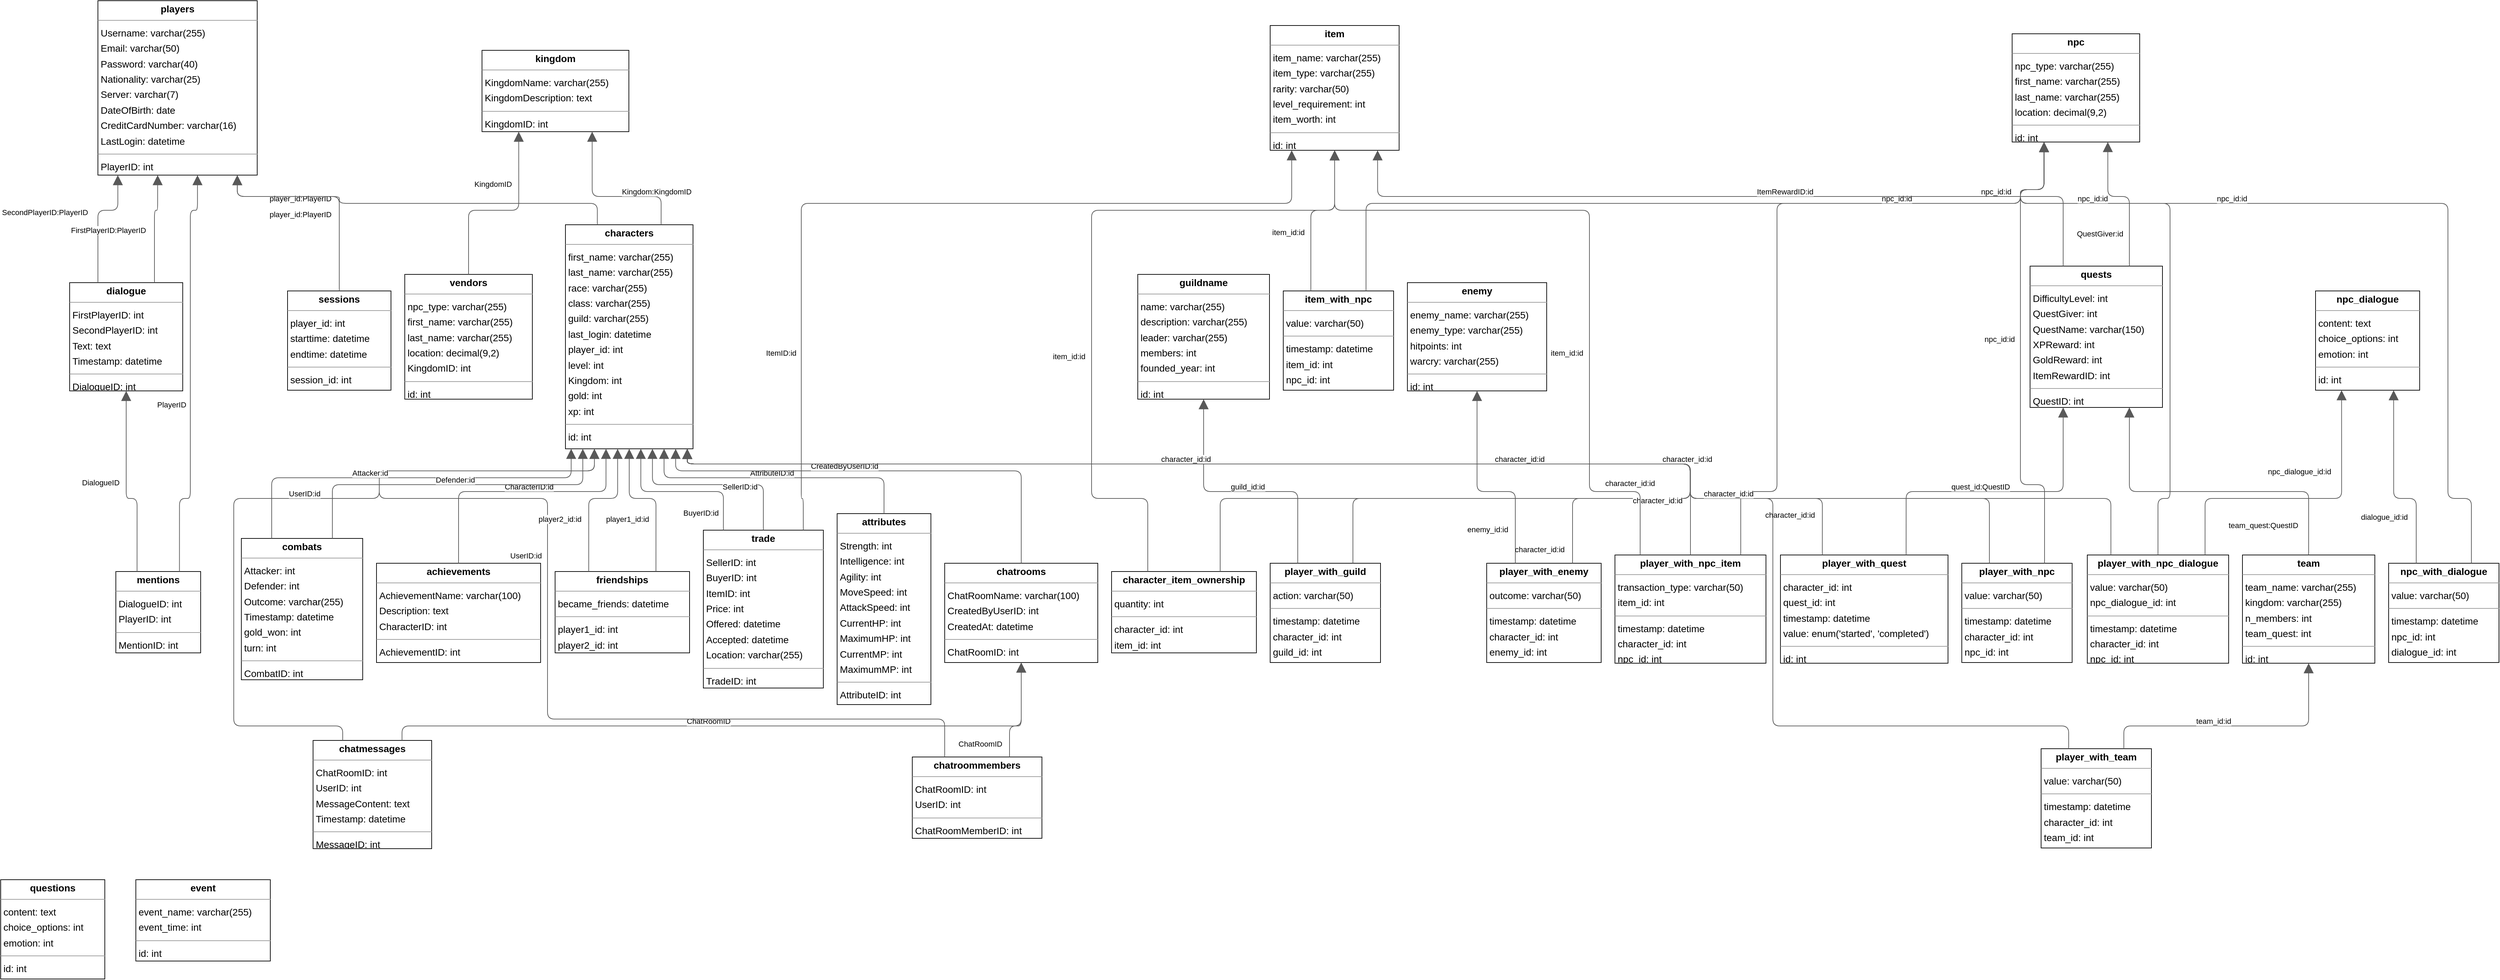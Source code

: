 <mxGraphModel dx="0" dy="0" grid="1" gridSize="10" guides="1" tooltips="1" connect="1" arrows="1" fold="1" page="0" pageScale="1" background="none" math="0" shadow="0">
  <root>
    <mxCell id="0" />
    <mxCell id="1" parent="0" />
    <mxCell id="node7" parent="1" vertex="1" value="&lt;p style=&quot;margin:0px;margin-top:4px;text-align:center;&quot;&gt;&lt;b&gt;achievements&lt;/b&gt;&lt;/p&gt;&lt;hr size=&quot;1&quot;/&gt;&lt;p style=&quot;margin:0 0 0 4px;line-height:1.6;&quot;&gt; AchievementName: varchar(100)&lt;br/&gt; Description: text&lt;br/&gt; CharacterID: int&lt;/p&gt;&lt;hr size=&quot;1&quot;/&gt;&lt;p style=&quot;margin:0 0 0 4px;line-height:1.6;&quot;&gt; AchievementID: int&lt;/p&gt;" style="verticalAlign=top;align=left;overflow=fill;fontSize=14;fontFamily=Helvetica;html=1;rounded=0;shadow=0;comic=0;labelBackgroundColor=none;strokeWidth=1;">
      <mxGeometry x="423" y="653" width="238" height="144" as="geometry" />
    </mxCell>
    <mxCell id="node30" parent="1" vertex="1" value="&lt;p style=&quot;margin:0px;margin-top:4px;text-align:center;&quot;&gt;&lt;b&gt;attributes&lt;/b&gt;&lt;/p&gt;&lt;hr size=&quot;1&quot;/&gt;&lt;p style=&quot;margin:0 0 0 4px;line-height:1.6;&quot;&gt; Strength: int&lt;br/&gt; Intelligence: int&lt;br/&gt; Agility: int&lt;br/&gt; MoveSpeed: int&lt;br/&gt; AttackSpeed: int&lt;br/&gt; CurrentHP: int&lt;br/&gt; MaximumHP: int&lt;br/&gt; CurrentMP: int&lt;br/&gt; MaximumMP: int&lt;/p&gt;&lt;hr size=&quot;1&quot;/&gt;&lt;p style=&quot;margin:0 0 0 4px;line-height:1.6;&quot;&gt; AttributeID: int&lt;/p&gt;" style="verticalAlign=top;align=left;overflow=fill;fontSize=14;fontFamily=Helvetica;html=1;rounded=0;shadow=0;comic=0;labelBackgroundColor=none;strokeWidth=1;">
      <mxGeometry x="1091" y="581" width="136" height="277" as="geometry" />
    </mxCell>
    <mxCell id="node12" parent="1" vertex="1" value="&lt;p style=&quot;margin:0px;margin-top:4px;text-align:center;&quot;&gt;&lt;b&gt;character_item_ownership&lt;/b&gt;&lt;/p&gt;&lt;hr size=&quot;1&quot;/&gt;&lt;p style=&quot;margin:0 0 0 4px;line-height:1.6;&quot;&gt; quantity: int&lt;/p&gt;&lt;hr size=&quot;1&quot;/&gt;&lt;p style=&quot;margin:0 0 0 4px;line-height:1.6;&quot;&gt; character_id: int&lt;br/&gt; item_id: int&lt;/p&gt;" style="verticalAlign=top;align=left;overflow=fill;fontSize=14;fontFamily=Helvetica;html=1;rounded=0;shadow=0;comic=0;labelBackgroundColor=none;strokeWidth=1;">
      <mxGeometry x="1489" y="665" width="210" height="118" as="geometry" />
    </mxCell>
    <mxCell id="node16" parent="1" vertex="1" value="&lt;p style=&quot;margin:0px;margin-top:4px;text-align:center;&quot;&gt;&lt;b&gt;characters&lt;/b&gt;&lt;/p&gt;&lt;hr size=&quot;1&quot;/&gt;&lt;p style=&quot;margin:0 0 0 4px;line-height:1.6;&quot;&gt; first_name: varchar(255)&lt;br/&gt; last_name: varchar(255)&lt;br/&gt; race: varchar(255)&lt;br/&gt; class: varchar(255)&lt;br/&gt; guild: varchar(255)&lt;br/&gt; last_login: datetime&lt;br/&gt; player_id: int&lt;br/&gt; level: int&lt;br/&gt; Kingdom: int&lt;br/&gt; gold: int&lt;br/&gt; xp: int&lt;/p&gt;&lt;hr size=&quot;1&quot;/&gt;&lt;p style=&quot;margin:0 0 0 4px;line-height:1.6;&quot;&gt; id: int&lt;/p&gt;" style="verticalAlign=top;align=left;overflow=fill;fontSize=14;fontFamily=Helvetica;html=1;rounded=0;shadow=0;comic=0;labelBackgroundColor=none;strokeWidth=1;">
      <mxGeometry x="697" y="162" width="185" height="325" as="geometry" />
    </mxCell>
    <mxCell id="node25" parent="1" vertex="1" value="&lt;p style=&quot;margin:0px;margin-top:4px;text-align:center;&quot;&gt;&lt;b&gt;chatmessages&lt;/b&gt;&lt;/p&gt;&lt;hr size=&quot;1&quot;/&gt;&lt;p style=&quot;margin:0 0 0 4px;line-height:1.6;&quot;&gt; ChatRoomID: int&lt;br/&gt; UserID: int&lt;br/&gt; MessageContent: text&lt;br/&gt; Timestamp: datetime&lt;/p&gt;&lt;hr size=&quot;1&quot;/&gt;&lt;p style=&quot;margin:0 0 0 4px;line-height:1.6;&quot;&gt; MessageID: int&lt;/p&gt;" style="verticalAlign=top;align=left;overflow=fill;fontSize=14;fontFamily=Helvetica;html=1;rounded=0;shadow=0;comic=0;labelBackgroundColor=none;strokeWidth=1;">
      <mxGeometry x="331" y="910" width="172" height="157" as="geometry" />
    </mxCell>
    <mxCell id="node18" parent="1" vertex="1" value="&lt;p style=&quot;margin:0px;margin-top:4px;text-align:center;&quot;&gt;&lt;b&gt;chatroommembers&lt;/b&gt;&lt;/p&gt;&lt;hr size=&quot;1&quot;/&gt;&lt;p style=&quot;margin:0 0 0 4px;line-height:1.6;&quot;&gt; ChatRoomID: int&lt;br/&gt; UserID: int&lt;/p&gt;&lt;hr size=&quot;1&quot;/&gt;&lt;p style=&quot;margin:0 0 0 4px;line-height:1.6;&quot;&gt; ChatRoomMemberID: int&lt;/p&gt;" style="verticalAlign=top;align=left;overflow=fill;fontSize=14;fontFamily=Helvetica;html=1;rounded=0;shadow=0;comic=0;labelBackgroundColor=none;strokeWidth=1;">
      <mxGeometry x="1200" y="934" width="188" height="118" as="geometry" />
    </mxCell>
    <mxCell id="node20" parent="1" vertex="1" value="&lt;p style=&quot;margin:0px;margin-top:4px;text-align:center;&quot;&gt;&lt;b&gt;chatrooms&lt;/b&gt;&lt;/p&gt;&lt;hr size=&quot;1&quot;/&gt;&lt;p style=&quot;margin:0 0 0 4px;line-height:1.6;&quot;&gt; ChatRoomName: varchar(100)&lt;br/&gt; CreatedByUserID: int&lt;br/&gt; CreatedAt: datetime&lt;/p&gt;&lt;hr size=&quot;1&quot;/&gt;&lt;p style=&quot;margin:0 0 0 4px;line-height:1.6;&quot;&gt; ChatRoomID: int&lt;/p&gt;" style="verticalAlign=top;align=left;overflow=fill;fontSize=14;fontFamily=Helvetica;html=1;rounded=0;shadow=0;comic=0;labelBackgroundColor=none;strokeWidth=1;">
      <mxGeometry x="1247" y="653" width="222" height="144" as="geometry" />
    </mxCell>
    <mxCell id="node2" parent="1" vertex="1" value="&lt;p style=&quot;margin:0px;margin-top:4px;text-align:center;&quot;&gt;&lt;b&gt;combats&lt;/b&gt;&lt;/p&gt;&lt;hr size=&quot;1&quot;/&gt;&lt;p style=&quot;margin:0 0 0 4px;line-height:1.6;&quot;&gt; Attacker: int&lt;br/&gt; Defender: int&lt;br/&gt; Outcome: varchar(255)&lt;br/&gt; Timestamp: datetime&lt;br/&gt; gold_won: int&lt;br/&gt; turn: int&lt;/p&gt;&lt;hr size=&quot;1&quot;/&gt;&lt;p style=&quot;margin:0 0 0 4px;line-height:1.6;&quot;&gt; CombatID: int&lt;/p&gt;" style="verticalAlign=top;align=left;overflow=fill;fontSize=14;fontFamily=Helvetica;html=1;rounded=0;shadow=0;comic=0;labelBackgroundColor=none;strokeWidth=1;">
      <mxGeometry x="227" y="617" width="176" height="205" as="geometry" />
    </mxCell>
    <mxCell id="node3" parent="1" vertex="1" value="&lt;p style=&quot;margin:0px;margin-top:4px;text-align:center;&quot;&gt;&lt;b&gt;dialogue&lt;/b&gt;&lt;/p&gt;&lt;hr size=&quot;1&quot;/&gt;&lt;p style=&quot;margin:0 0 0 4px;line-height:1.6;&quot;&gt; FirstPlayerID: int&lt;br/&gt; SecondPlayerID: int&lt;br/&gt; Text: text&lt;br/&gt; Timestamp: datetime&lt;/p&gt;&lt;hr size=&quot;1&quot;/&gt;&lt;p style=&quot;margin:0 0 0 4px;line-height:1.6;&quot;&gt; DialogueID: int&lt;/p&gt;" style="verticalAlign=top;align=left;overflow=fill;fontSize=14;fontFamily=Helvetica;html=1;rounded=0;shadow=0;comic=0;labelBackgroundColor=none;strokeWidth=1;">
      <mxGeometry x="-22" y="246" width="164" height="157" as="geometry" />
    </mxCell>
    <mxCell id="node0" parent="1" vertex="1" value="&lt;p style=&quot;margin:0px;margin-top:4px;text-align:center;&quot;&gt;&lt;b&gt;enemy&lt;/b&gt;&lt;/p&gt;&lt;hr size=&quot;1&quot;/&gt;&lt;p style=&quot;margin:0 0 0 4px;line-height:1.6;&quot;&gt; enemy_name: varchar(255)&lt;br/&gt; enemy_type: varchar(255)&lt;br/&gt; hitpoints: int&lt;br/&gt; warcry: varchar(255)&lt;/p&gt;&lt;hr size=&quot;1&quot;/&gt;&lt;p style=&quot;margin:0 0 0 4px;line-height:1.6;&quot;&gt; id: int&lt;/p&gt;" style="verticalAlign=top;align=left;overflow=fill;fontSize=14;fontFamily=Helvetica;html=1;rounded=0;shadow=0;comic=0;labelBackgroundColor=none;strokeWidth=1;">
      <mxGeometry x="1918" y="246" width="202" height="157" as="geometry" />
    </mxCell>
    <mxCell id="node29" parent="1" vertex="1" value="&lt;p style=&quot;margin:0px;margin-top:4px;text-align:center;&quot;&gt;&lt;b&gt;event&lt;/b&gt;&lt;/p&gt;&lt;hr size=&quot;1&quot;/&gt;&lt;p style=&quot;margin:0 0 0 4px;line-height:1.6;&quot;&gt; event_name: varchar(255)&lt;br/&gt; event_time: int&lt;/p&gt;&lt;hr size=&quot;1&quot;/&gt;&lt;p style=&quot;margin:0 0 0 4px;line-height:1.6;&quot;&gt; id: int&lt;/p&gt;" style="verticalAlign=top;align=left;overflow=fill;fontSize=14;fontFamily=Helvetica;html=1;rounded=0;shadow=0;comic=0;labelBackgroundColor=none;strokeWidth=1;">
      <mxGeometry x="74" y="1112" width="195" height="118" as="geometry" />
    </mxCell>
    <mxCell id="node1" parent="1" vertex="1" value="&lt;p style=&quot;margin:0px;margin-top:4px;text-align:center;&quot;&gt;&lt;b&gt;friendships&lt;/b&gt;&lt;/p&gt;&lt;hr size=&quot;1&quot;/&gt;&lt;p style=&quot;margin:0 0 0 4px;line-height:1.6;&quot;&gt; became_friends: datetime&lt;/p&gt;&lt;hr size=&quot;1&quot;/&gt;&lt;p style=&quot;margin:0 0 0 4px;line-height:1.6;&quot;&gt; player1_id: int&lt;br/&gt; player2_id: int&lt;/p&gt;" style="verticalAlign=top;align=left;overflow=fill;fontSize=14;fontFamily=Helvetica;html=1;rounded=0;shadow=0;comic=0;labelBackgroundColor=none;strokeWidth=1;">
      <mxGeometry x="682" y="665" width="195" height="118" as="geometry" />
    </mxCell>
    <mxCell id="node24" parent="1" vertex="1" value="&lt;p style=&quot;margin:0px;margin-top:4px;text-align:center;&quot;&gt;&lt;b&gt;guildname&lt;/b&gt;&lt;/p&gt;&lt;hr size=&quot;1&quot;/&gt;&lt;p style=&quot;margin:0 0 0 4px;line-height:1.6;&quot;&gt; name: varchar(255)&lt;br/&gt; description: varchar(255)&lt;br/&gt; leader: varchar(255)&lt;br/&gt; members: int&lt;br/&gt; founded_year: int&lt;/p&gt;&lt;hr size=&quot;1&quot;/&gt;&lt;p style=&quot;margin:0 0 0 4px;line-height:1.6;&quot;&gt; id: int&lt;/p&gt;" style="verticalAlign=top;align=left;overflow=fill;fontSize=14;fontFamily=Helvetica;html=1;rounded=0;shadow=0;comic=0;labelBackgroundColor=none;strokeWidth=1;">
      <mxGeometry x="1527" y="234" width="191" height="181" as="geometry" />
    </mxCell>
    <mxCell id="node6" parent="1" vertex="1" value="&lt;p style=&quot;margin:0px;margin-top:4px;text-align:center;&quot;&gt;&lt;b&gt;item&lt;/b&gt;&lt;/p&gt;&lt;hr size=&quot;1&quot;/&gt;&lt;p style=&quot;margin:0 0 0 4px;line-height:1.6;&quot;&gt; item_name: varchar(255)&lt;br/&gt; item_type: varchar(255)&lt;br/&gt; rarity: varchar(50)&lt;br/&gt; level_requirement: int&lt;br/&gt; item_worth: int&lt;/p&gt;&lt;hr size=&quot;1&quot;/&gt;&lt;p style=&quot;margin:0 0 0 4px;line-height:1.6;&quot;&gt; id: int&lt;/p&gt;" style="verticalAlign=top;align=left;overflow=fill;fontSize=14;fontFamily=Helvetica;html=1;rounded=0;shadow=0;comic=0;labelBackgroundColor=none;strokeWidth=1;">
      <mxGeometry x="1719" y="-127" width="187" height="181" as="geometry" />
    </mxCell>
    <mxCell id="node32" parent="1" vertex="1" value="&lt;p style=&quot;margin:0px;margin-top:4px;text-align:center;&quot;&gt;&lt;b&gt;item_with_npc&lt;/b&gt;&lt;/p&gt;&lt;hr size=&quot;1&quot;/&gt;&lt;p style=&quot;margin:0 0 0 4px;line-height:1.6;&quot;&gt; value: varchar(50)&lt;/p&gt;&lt;hr size=&quot;1&quot;/&gt;&lt;p style=&quot;margin:0 0 0 4px;line-height:1.6;&quot;&gt; timestamp: datetime&lt;br/&gt; item_id: int&lt;br/&gt; npc_id: int&lt;/p&gt;" style="verticalAlign=top;align=left;overflow=fill;fontSize=14;fontFamily=Helvetica;html=1;rounded=0;shadow=0;comic=0;labelBackgroundColor=none;strokeWidth=1;">
      <mxGeometry x="1738" y="258" width="160" height="144" as="geometry" />
    </mxCell>
    <mxCell id="node23" parent="1" vertex="1" value="&lt;p style=&quot;margin:0px;margin-top:4px;text-align:center;&quot;&gt;&lt;b&gt;kingdom&lt;/b&gt;&lt;/p&gt;&lt;hr size=&quot;1&quot;/&gt;&lt;p style=&quot;margin:0 0 0 4px;line-height:1.6;&quot;&gt; KingdomName: varchar(255)&lt;br/&gt; KingdomDescription: text&lt;/p&gt;&lt;hr size=&quot;1&quot;/&gt;&lt;p style=&quot;margin:0 0 0 4px;line-height:1.6;&quot;&gt; KingdomID: int&lt;/p&gt;" style="verticalAlign=top;align=left;overflow=fill;fontSize=14;fontFamily=Helvetica;html=1;rounded=0;shadow=0;comic=0;labelBackgroundColor=none;strokeWidth=1;">
      <mxGeometry x="576" y="-91" width="213" height="118" as="geometry" />
    </mxCell>
    <mxCell id="node33" parent="1" vertex="1" value="&lt;p style=&quot;margin:0px;margin-top:4px;text-align:center;&quot;&gt;&lt;b&gt;mentions&lt;/b&gt;&lt;/p&gt;&lt;hr size=&quot;1&quot;/&gt;&lt;p style=&quot;margin:0 0 0 4px;line-height:1.6;&quot;&gt; DialogueID: int&lt;br/&gt; PlayerID: int&lt;/p&gt;&lt;hr size=&quot;1&quot;/&gt;&lt;p style=&quot;margin:0 0 0 4px;line-height:1.6;&quot;&gt; MentionID: int&lt;/p&gt;" style="verticalAlign=top;align=left;overflow=fill;fontSize=14;fontFamily=Helvetica;html=1;rounded=0;shadow=0;comic=0;labelBackgroundColor=none;strokeWidth=1;">
      <mxGeometry x="45" y="665" width="123" height="118" as="geometry" />
    </mxCell>
    <mxCell id="node13" parent="1" vertex="1" value="&lt;p style=&quot;margin:0px;margin-top:4px;text-align:center;&quot;&gt;&lt;b&gt;npc&lt;/b&gt;&lt;/p&gt;&lt;hr size=&quot;1&quot;/&gt;&lt;p style=&quot;margin:0 0 0 4px;line-height:1.6;&quot;&gt; npc_type: varchar(255)&lt;br/&gt; first_name: varchar(255)&lt;br/&gt; last_name: varchar(255)&lt;br/&gt; location: decimal(9,2)&lt;/p&gt;&lt;hr size=&quot;1&quot;/&gt;&lt;p style=&quot;margin:0 0 0 4px;line-height:1.6;&quot;&gt; id: int&lt;/p&gt;" style="verticalAlign=top;align=left;overflow=fill;fontSize=14;fontFamily=Helvetica;html=1;rounded=0;shadow=0;comic=0;labelBackgroundColor=none;strokeWidth=1;">
      <mxGeometry x="2795" y="-115" width="185" height="157" as="geometry" />
    </mxCell>
    <mxCell id="node5" parent="1" vertex="1" value="&lt;p style=&quot;margin:0px;margin-top:4px;text-align:center;&quot;&gt;&lt;b&gt;npc_dialogue&lt;/b&gt;&lt;/p&gt;&lt;hr size=&quot;1&quot;/&gt;&lt;p style=&quot;margin:0 0 0 4px;line-height:1.6;&quot;&gt; content: text&lt;br/&gt; choice_options: int&lt;br/&gt; emotion: int&lt;/p&gt;&lt;hr size=&quot;1&quot;/&gt;&lt;p style=&quot;margin:0 0 0 4px;line-height:1.6;&quot;&gt; id: int&lt;/p&gt;" style="verticalAlign=top;align=left;overflow=fill;fontSize=14;fontFamily=Helvetica;html=1;rounded=0;shadow=0;comic=0;labelBackgroundColor=none;strokeWidth=1;">
      <mxGeometry x="3235" y="258" width="151" height="144" as="geometry" />
    </mxCell>
    <mxCell id="node8" parent="1" vertex="1" value="&lt;p style=&quot;margin:0px;margin-top:4px;text-align:center;&quot;&gt;&lt;b&gt;npc_with_dialogue&lt;/b&gt;&lt;/p&gt;&lt;hr size=&quot;1&quot;/&gt;&lt;p style=&quot;margin:0 0 0 4px;line-height:1.6;&quot;&gt; value: varchar(50)&lt;/p&gt;&lt;hr size=&quot;1&quot;/&gt;&lt;p style=&quot;margin:0 0 0 4px;line-height:1.6;&quot;&gt; timestamp: datetime&lt;br/&gt; npc_id: int&lt;br/&gt; dialogue_id: int&lt;/p&gt;" style="verticalAlign=top;align=left;overflow=fill;fontSize=14;fontFamily=Helvetica;html=1;rounded=0;shadow=0;comic=0;labelBackgroundColor=none;strokeWidth=1;">
      <mxGeometry x="3341" y="653" width="160" height="144" as="geometry" />
    </mxCell>
    <mxCell id="node28" parent="1" vertex="1" value="&lt;p style=&quot;margin:0px;margin-top:4px;text-align:center;&quot;&gt;&lt;b&gt;player_with_enemy&lt;/b&gt;&lt;/p&gt;&lt;hr size=&quot;1&quot;/&gt;&lt;p style=&quot;margin:0 0 0 4px;line-height:1.6;&quot;&gt; outcome: varchar(50)&lt;/p&gt;&lt;hr size=&quot;1&quot;/&gt;&lt;p style=&quot;margin:0 0 0 4px;line-height:1.6;&quot;&gt; timestamp: datetime&lt;br/&gt; character_id: int&lt;br/&gt; enemy_id: int&lt;/p&gt;" style="verticalAlign=top;align=left;overflow=fill;fontSize=14;fontFamily=Helvetica;html=1;rounded=0;shadow=0;comic=0;labelBackgroundColor=none;strokeWidth=1;">
      <mxGeometry x="2033" y="653" width="166" height="144" as="geometry" />
    </mxCell>
    <mxCell id="node10" parent="1" vertex="1" value="&lt;p style=&quot;margin:0px;margin-top:4px;text-align:center;&quot;&gt;&lt;b&gt;player_with_guild&lt;/b&gt;&lt;/p&gt;&lt;hr size=&quot;1&quot;/&gt;&lt;p style=&quot;margin:0 0 0 4px;line-height:1.6;&quot;&gt; action: varchar(50)&lt;/p&gt;&lt;hr size=&quot;1&quot;/&gt;&lt;p style=&quot;margin:0 0 0 4px;line-height:1.6;&quot;&gt; timestamp: datetime&lt;br/&gt; character_id: int&lt;br/&gt; guild_id: int&lt;/p&gt;" style="verticalAlign=top;align=left;overflow=fill;fontSize=14;fontFamily=Helvetica;html=1;rounded=0;shadow=0;comic=0;labelBackgroundColor=none;strokeWidth=1;">
      <mxGeometry x="1719" y="653" width="160" height="144" as="geometry" />
    </mxCell>
    <mxCell id="node22" parent="1" vertex="1" value="&lt;p style=&quot;margin:0px;margin-top:4px;text-align:center;&quot;&gt;&lt;b&gt;player_with_npc&lt;/b&gt;&lt;/p&gt;&lt;hr size=&quot;1&quot;/&gt;&lt;p style=&quot;margin:0 0 0 4px;line-height:1.6;&quot;&gt; value: varchar(50)&lt;/p&gt;&lt;hr size=&quot;1&quot;/&gt;&lt;p style=&quot;margin:0 0 0 4px;line-height:1.6;&quot;&gt; timestamp: datetime&lt;br/&gt; character_id: int&lt;br/&gt; npc_id: int&lt;/p&gt;" style="verticalAlign=top;align=left;overflow=fill;fontSize=14;fontFamily=Helvetica;html=1;rounded=0;shadow=0;comic=0;labelBackgroundColor=none;strokeWidth=1;">
      <mxGeometry x="2722" y="653" width="160" height="144" as="geometry" />
    </mxCell>
    <mxCell id="node19" parent="1" vertex="1" value="&lt;p style=&quot;margin:0px;margin-top:4px;text-align:center;&quot;&gt;&lt;b&gt;player_with_npc_dialogue&lt;/b&gt;&lt;/p&gt;&lt;hr size=&quot;1&quot;/&gt;&lt;p style=&quot;margin:0 0 0 4px;line-height:1.6;&quot;&gt; value: varchar(50)&lt;br/&gt; npc_dialogue_id: int&lt;/p&gt;&lt;hr size=&quot;1&quot;/&gt;&lt;p style=&quot;margin:0 0 0 4px;line-height:1.6;&quot;&gt; timestamp: datetime&lt;br/&gt; character_id: int&lt;br/&gt; npc_id: int&lt;/p&gt;" style="verticalAlign=top;align=left;overflow=fill;fontSize=14;fontFamily=Helvetica;html=1;rounded=0;shadow=0;comic=0;labelBackgroundColor=none;strokeWidth=1;">
      <mxGeometry x="2904" y="641" width="205" height="157" as="geometry" />
    </mxCell>
    <mxCell id="node15" parent="1" vertex="1" value="&lt;p style=&quot;margin:0px;margin-top:4px;text-align:center;&quot;&gt;&lt;b&gt;player_with_npc_item&lt;/b&gt;&lt;/p&gt;&lt;hr size=&quot;1&quot;/&gt;&lt;p style=&quot;margin:0 0 0 4px;line-height:1.6;&quot;&gt; transaction_type: varchar(50)&lt;br/&gt; item_id: int&lt;/p&gt;&lt;hr size=&quot;1&quot;/&gt;&lt;p style=&quot;margin:0 0 0 4px;line-height:1.6;&quot;&gt; timestamp: datetime&lt;br/&gt; character_id: int&lt;br/&gt; npc_id: int&lt;/p&gt;" style="verticalAlign=top;align=left;overflow=fill;fontSize=14;fontFamily=Helvetica;html=1;rounded=0;shadow=0;comic=0;labelBackgroundColor=none;strokeWidth=1;">
      <mxGeometry x="2219" y="641" width="219" height="157" as="geometry" />
    </mxCell>
    <mxCell id="node14" parent="1" vertex="1" value="&lt;p style=&quot;margin:0px;margin-top:4px;text-align:center;&quot;&gt;&lt;b&gt;player_with_quest&lt;/b&gt;&lt;/p&gt;&lt;hr size=&quot;1&quot;/&gt;&lt;p style=&quot;margin:0 0 0 4px;line-height:1.6;&quot;&gt; character_id: int&lt;br/&gt; quest_id: int&lt;br/&gt; timestamp: datetime&lt;br/&gt; value: enum(&amp;#39;started&amp;#39;, &amp;#39;completed&amp;#39;)&lt;/p&gt;&lt;hr size=&quot;1&quot;/&gt;&lt;p style=&quot;margin:0 0 0 4px;line-height:1.6;&quot;&gt; id: int&lt;/p&gt;" style="verticalAlign=top;align=left;overflow=fill;fontSize=14;fontFamily=Helvetica;html=1;rounded=0;shadow=0;comic=0;labelBackgroundColor=none;strokeWidth=1;">
      <mxGeometry x="2459" y="641" width="243" height="157" as="geometry" />
    </mxCell>
    <mxCell id="node9" parent="1" vertex="1" value="&lt;p style=&quot;margin:0px;margin-top:4px;text-align:center;&quot;&gt;&lt;b&gt;player_with_team&lt;/b&gt;&lt;/p&gt;&lt;hr size=&quot;1&quot;/&gt;&lt;p style=&quot;margin:0 0 0 4px;line-height:1.6;&quot;&gt; value: varchar(50)&lt;/p&gt;&lt;hr size=&quot;1&quot;/&gt;&lt;p style=&quot;margin:0 0 0 4px;line-height:1.6;&quot;&gt; timestamp: datetime&lt;br/&gt; character_id: int&lt;br/&gt; team_id: int&lt;/p&gt;" style="verticalAlign=top;align=left;overflow=fill;fontSize=14;fontFamily=Helvetica;html=1;rounded=0;shadow=0;comic=0;labelBackgroundColor=none;strokeWidth=1;">
      <mxGeometry x="2837" y="922" width="160" height="144" as="geometry" />
    </mxCell>
    <mxCell id="node27" parent="1" vertex="1" value="&lt;p style=&quot;margin:0px;margin-top:4px;text-align:center;&quot;&gt;&lt;b&gt;players&lt;/b&gt;&lt;/p&gt;&lt;hr size=&quot;1&quot;/&gt;&lt;p style=&quot;margin:0 0 0 4px;line-height:1.6;&quot;&gt; Username: varchar(255)&lt;br/&gt; Email: varchar(50)&lt;br/&gt; Password: varchar(40)&lt;br/&gt; Nationality: varchar(25)&lt;br/&gt; Server: varchar(7)&lt;br/&gt; DateOfBirth: date&lt;br/&gt; CreditCardNumber: varchar(16)&lt;br/&gt; LastLogin: datetime&lt;/p&gt;&lt;hr size=&quot;1&quot;/&gt;&lt;p style=&quot;margin:0 0 0 4px;line-height:1.6;&quot;&gt; PlayerID: int&lt;/p&gt;" style="verticalAlign=top;align=left;overflow=fill;fontSize=14;fontFamily=Helvetica;html=1;rounded=0;shadow=0;comic=0;labelBackgroundColor=none;strokeWidth=1;">
      <mxGeometry x="19" y="-163" width="231" height="253" as="geometry" />
    </mxCell>
    <mxCell id="node17" parent="1" vertex="1" value="&lt;p style=&quot;margin:0px;margin-top:4px;text-align:center;&quot;&gt;&lt;b&gt;questions&lt;/b&gt;&lt;/p&gt;&lt;hr size=&quot;1&quot;/&gt;&lt;p style=&quot;margin:0 0 0 4px;line-height:1.6;&quot;&gt; content: text&lt;br/&gt; choice_options: int&lt;br/&gt; emotion: int&lt;/p&gt;&lt;hr size=&quot;1&quot;/&gt;&lt;p style=&quot;margin:0 0 0 4px;line-height:1.6;&quot;&gt; id: int&lt;/p&gt;" style="verticalAlign=top;align=left;overflow=fill;fontSize=14;fontFamily=Helvetica;html=1;rounded=0;shadow=0;comic=0;labelBackgroundColor=none;strokeWidth=1;">
      <mxGeometry x="-122" y="1112" width="151" height="144" as="geometry" />
    </mxCell>
    <mxCell id="node11" parent="1" vertex="1" value="&lt;p style=&quot;margin:0px;margin-top:4px;text-align:center;&quot;&gt;&lt;b&gt;quests&lt;/b&gt;&lt;/p&gt;&lt;hr size=&quot;1&quot;/&gt;&lt;p style=&quot;margin:0 0 0 4px;line-height:1.6;&quot;&gt; DifficultyLevel: int&lt;br/&gt; QuestGiver: int&lt;br/&gt; QuestName: varchar(150)&lt;br/&gt; XPReward: int&lt;br/&gt; GoldReward: int&lt;br/&gt; ItemRewardID: int&lt;/p&gt;&lt;hr size=&quot;1&quot;/&gt;&lt;p style=&quot;margin:0 0 0 4px;line-height:1.6;&quot;&gt; QuestID: int&lt;/p&gt;" style="verticalAlign=top;align=left;overflow=fill;fontSize=14;fontFamily=Helvetica;html=1;rounded=0;shadow=0;comic=0;labelBackgroundColor=none;strokeWidth=1;">
      <mxGeometry x="2821" y="222" width="192" height="205" as="geometry" />
    </mxCell>
    <mxCell id="node4" parent="1" vertex="1" value="&lt;p style=&quot;margin:0px;margin-top:4px;text-align:center;&quot;&gt;&lt;b&gt;sessions&lt;/b&gt;&lt;/p&gt;&lt;hr size=&quot;1&quot;/&gt;&lt;p style=&quot;margin:0 0 0 4px;line-height:1.6;&quot;&gt; player_id: int&lt;br/&gt; starttime: datetime&lt;br/&gt; endtime: datetime&lt;/p&gt;&lt;hr size=&quot;1&quot;/&gt;&lt;p style=&quot;margin:0 0 0 4px;line-height:1.6;&quot;&gt; session_id: int&lt;/p&gt;" style="verticalAlign=top;align=left;overflow=fill;fontSize=14;fontFamily=Helvetica;html=1;rounded=0;shadow=0;comic=0;labelBackgroundColor=none;strokeWidth=1;">
      <mxGeometry x="294" y="258" width="150" height="144" as="geometry" />
    </mxCell>
    <mxCell id="node26" parent="1" vertex="1" value="&lt;p style=&quot;margin:0px;margin-top:4px;text-align:center;&quot;&gt;&lt;b&gt;team&lt;/b&gt;&lt;/p&gt;&lt;hr size=&quot;1&quot;/&gt;&lt;p style=&quot;margin:0 0 0 4px;line-height:1.6;&quot;&gt; team_name: varchar(255)&lt;br/&gt; kingdom: varchar(255)&lt;br/&gt; n_members: int&lt;br/&gt; team_quest: int&lt;/p&gt;&lt;hr size=&quot;1&quot;/&gt;&lt;p style=&quot;margin:0 0 0 4px;line-height:1.6;&quot;&gt; id: int&lt;/p&gt;" style="verticalAlign=top;align=left;overflow=fill;fontSize=14;fontFamily=Helvetica;html=1;rounded=0;shadow=0;comic=0;labelBackgroundColor=none;strokeWidth=1;">
      <mxGeometry x="3129" y="641" width="192" height="157" as="geometry" />
    </mxCell>
    <mxCell id="node31" parent="1" vertex="1" value="&lt;p style=&quot;margin:0px;margin-top:4px;text-align:center;&quot;&gt;&lt;b&gt;trade&lt;/b&gt;&lt;/p&gt;&lt;hr size=&quot;1&quot;/&gt;&lt;p style=&quot;margin:0 0 0 4px;line-height:1.6;&quot;&gt; SellerID: int&lt;br/&gt; BuyerID: int&lt;br/&gt; ItemID: int&lt;br/&gt; Price: int&lt;br/&gt; Offered: datetime&lt;br/&gt; Accepted: datetime&lt;br/&gt; Location: varchar(255)&lt;/p&gt;&lt;hr size=&quot;1&quot;/&gt;&lt;p style=&quot;margin:0 0 0 4px;line-height:1.6;&quot;&gt; TradeID: int&lt;/p&gt;" style="verticalAlign=top;align=left;overflow=fill;fontSize=14;fontFamily=Helvetica;html=1;rounded=0;shadow=0;comic=0;labelBackgroundColor=none;strokeWidth=1;">
      <mxGeometry x="897" y="605" width="174" height="229" as="geometry" />
    </mxCell>
    <mxCell id="node21" parent="1" vertex="1" value="&lt;p style=&quot;margin:0px;margin-top:4px;text-align:center;&quot;&gt;&lt;b&gt;vendors&lt;/b&gt;&lt;/p&gt;&lt;hr size=&quot;1&quot;/&gt;&lt;p style=&quot;margin:0 0 0 4px;line-height:1.6;&quot;&gt; npc_type: varchar(255)&lt;br/&gt; first_name: varchar(255)&lt;br/&gt; last_name: varchar(255)&lt;br/&gt; location: decimal(9,2)&lt;br/&gt; KingdomID: int&lt;/p&gt;&lt;hr size=&quot;1&quot;/&gt;&lt;p style=&quot;margin:0 0 0 4px;line-height:1.6;&quot;&gt; id: int&lt;/p&gt;" style="verticalAlign=top;align=left;overflow=fill;fontSize=14;fontFamily=Helvetica;html=1;rounded=0;shadow=0;comic=0;labelBackgroundColor=none;strokeWidth=1;">
      <mxGeometry x="464" y="234" width="185" height="181" as="geometry" />
    </mxCell>
    <mxCell id="edge37" edge="1" value="" parent="1" source="node7" target="node16" style="html=1;rounded=1;edgeStyle=orthogonalEdgeStyle;dashed=0;startArrow=none;endArrow=block;endSize=12;strokeColor=#595959;exitX=0.500;exitY=0.000;exitDx=0;exitDy=0;entryX=0.318;entryY=1.000;entryDx=0;entryDy=0;">
      <mxGeometry width="50" height="50" relative="1" as="geometry">
        <Array as="points">
          <mxPoint x="542" y="549" />
          <mxPoint x="756" y="549" />
        </Array>
      </mxGeometry>
    </mxCell>
    <mxCell id="label224" parent="edge37" vertex="1" connectable="0" value="CharacterID:id" style="edgeLabel;resizable=0;html=1;align=left;verticalAlign=top;strokeColor=default;">
      <mxGeometry x="607" y="529" as="geometry" />
    </mxCell>
    <mxCell id="edge46" edge="1" value="" parent="1" source="node30" target="node16" style="html=1;rounded=1;edgeStyle=orthogonalEdgeStyle;dashed=0;startArrow=none;endArrow=block;endSize=12;strokeColor=#595959;exitX=0.500;exitY=0.000;exitDx=0;exitDy=0;entryX=0.773;entryY=1.000;entryDx=0;entryDy=0;">
      <mxGeometry width="50" height="50" relative="1" as="geometry">
        <Array as="points">
          <mxPoint x="1159" y="529" />
          <mxPoint x="840" y="529" />
        </Array>
      </mxGeometry>
    </mxCell>
    <mxCell id="label278" parent="edge46" vertex="1" connectable="0" value="AttributeID:id" style="edgeLabel;resizable=0;html=1;align=left;verticalAlign=top;strokeColor=default;">
      <mxGeometry x="963" y="509" as="geometry" />
    </mxCell>
    <mxCell id="edge15" edge="1" value="" parent="1" source="node12" target="node16" style="html=1;rounded=1;edgeStyle=orthogonalEdgeStyle;dashed=0;startArrow=none;endArrow=block;endSize=12;strokeColor=#595959;exitX=0.750;exitY=0.000;exitDx=0;exitDy=0;entryX=0.955;entryY=1.000;entryDx=0;entryDy=0;">
      <mxGeometry width="50" height="50" relative="1" as="geometry">
        <Array as="points">
          <mxPoint x="1646" y="559" />
          <mxPoint x="2328" y="559" />
          <mxPoint x="2328" y="509" />
          <mxPoint x="874" y="509" />
        </Array>
      </mxGeometry>
    </mxCell>
    <mxCell id="label92" parent="edge15" vertex="1" connectable="0" value="character_id:id" style="edgeLabel;resizable=0;html=1;align=left;verticalAlign=top;strokeColor=default;">
      <mxGeometry x="2286" y="489" as="geometry" />
    </mxCell>
    <mxCell id="edge45" edge="1" value="" parent="1" source="node12" target="node6" style="html=1;rounded=1;edgeStyle=orthogonalEdgeStyle;dashed=0;startArrow=none;endArrow=block;endSize=12;strokeColor=#595959;exitX=0.250;exitY=0.000;exitDx=0;exitDy=0;entryX=0.500;entryY=1.000;entryDx=0;entryDy=0;">
      <mxGeometry width="50" height="50" relative="1" as="geometry">
        <Array as="points">
          <mxPoint x="1541" y="559" />
          <mxPoint x="1460" y="559" />
          <mxPoint x="1460" y="141" />
          <mxPoint x="1813" y="141" />
        </Array>
      </mxGeometry>
    </mxCell>
    <mxCell id="label272" parent="edge45" vertex="1" connectable="0" value="item_id:id" style="edgeLabel;resizable=0;html=1;align=left;verticalAlign=top;strokeColor=default;">
      <mxGeometry x="1402" y="340" as="geometry" />
    </mxCell>
    <mxCell id="edge7" edge="1" value="" parent="1" source="node16" target="node23" style="html=1;rounded=1;edgeStyle=orthogonalEdgeStyle;dashed=0;startArrow=none;endArrow=block;endSize=12;strokeColor=#595959;exitX=0.750;exitY=0.000;exitDx=0;exitDy=0;entryX=0.750;entryY=1.000;entryDx=0;entryDy=0;">
      <mxGeometry width="50" height="50" relative="1" as="geometry">
        <Array as="points">
          <mxPoint x="836" y="121" />
          <mxPoint x="735" y="121" />
        </Array>
      </mxGeometry>
    </mxCell>
    <mxCell id="label44" parent="edge7" vertex="1" connectable="0" value="Kingdom:KingdomID" style="edgeLabel;resizable=0;html=1;align=left;verticalAlign=top;strokeColor=default;">
      <mxGeometry x="777" y="101" as="geometry" />
    </mxCell>
    <mxCell id="edge9" edge="1" value="" parent="1" source="node16" target="node27" style="html=1;rounded=1;edgeStyle=orthogonalEdgeStyle;dashed=0;startArrow=none;endArrow=block;endSize=12;strokeColor=#595959;exitX=0.250;exitY=0.000;exitDx=0;exitDy=0;entryX=0.875;entryY=1.000;entryDx=0;entryDy=0;">
      <mxGeometry width="50" height="50" relative="1" as="geometry">
        <Array as="points">
          <mxPoint x="744" y="131" />
          <mxPoint x="369" y="131" />
          <mxPoint x="369" y="121" />
          <mxPoint x="221" y="121" />
        </Array>
      </mxGeometry>
    </mxCell>
    <mxCell id="label56" parent="edge9" vertex="1" connectable="0" value="player_id:PlayerID" style="edgeLabel;resizable=0;html=1;align=left;verticalAlign=top;strokeColor=default;">
      <mxGeometry x="266" y="111" as="geometry" />
    </mxCell>
    <mxCell id="edge10" edge="1" value="" parent="1" source="node25" target="node16" style="html=1;rounded=1;edgeStyle=orthogonalEdgeStyle;dashed=0;startArrow=none;endArrow=block;endSize=12;strokeColor=#595959;exitX=0.250;exitY=0.000;exitDx=0;exitDy=0;entryX=0.227;entryY=1.000;entryDx=0;entryDy=0;">
      <mxGeometry width="50" height="50" relative="1" as="geometry">
        <Array as="points">
          <mxPoint x="374" y="889" />
          <mxPoint x="216" y="889" />
          <mxPoint x="216" y="559" />
          <mxPoint x="427" y="559" />
          <mxPoint x="427" y="519" />
          <mxPoint x="739" y="519" />
        </Array>
      </mxGeometry>
    </mxCell>
    <mxCell id="label62" parent="edge10" vertex="1" connectable="0" value="UserID:id" style="edgeLabel;resizable=0;html=1;align=left;verticalAlign=top;strokeColor=default;">
      <mxGeometry x="294" y="539" as="geometry" />
    </mxCell>
    <mxCell id="edge38" edge="1" value="" parent="1" source="node25" target="node20" style="html=1;rounded=1;edgeStyle=orthogonalEdgeStyle;dashed=0;startArrow=none;endArrow=block;endSize=12;strokeColor=#595959;exitX=0.750;exitY=0.000;exitDx=0;exitDy=0;entryX=0.500;entryY=1.000;entryDx=0;entryDy=0;">
      <mxGeometry width="50" height="50" relative="1" as="geometry">
        <Array as="points">
          <mxPoint x="460" y="889" />
          <mxPoint x="1358" y="889" />
        </Array>
      </mxGeometry>
    </mxCell>
    <mxCell id="label230" parent="edge38" vertex="1" connectable="0" value="ChatRoomID" style="edgeLabel;resizable=0;html=1;align=left;verticalAlign=top;strokeColor=default;">
      <mxGeometry x="871" y="869" as="geometry" />
    </mxCell>
    <mxCell id="edge5" edge="1" value="" parent="1" source="node18" target="node16" style="html=1;rounded=1;edgeStyle=orthogonalEdgeStyle;dashed=0;startArrow=none;endArrow=block;endSize=12;strokeColor=#595959;exitX=0.250;exitY=0.000;exitDx=0;exitDy=0;entryX=0.227;entryY=1.000;entryDx=0;entryDy=0;">
      <mxGeometry width="50" height="50" relative="1" as="geometry">
        <Array as="points">
          <mxPoint x="1247" y="879" />
          <mxPoint x="671" y="879" />
          <mxPoint x="671" y="559" />
          <mxPoint x="427" y="559" />
          <mxPoint x="427" y="519" />
          <mxPoint x="739" y="519" />
        </Array>
      </mxGeometry>
    </mxCell>
    <mxCell id="label32" parent="edge5" vertex="1" connectable="0" value="UserID:id" style="edgeLabel;resizable=0;html=1;align=left;verticalAlign=top;strokeColor=default;">
      <mxGeometry x="615" y="629" as="geometry" />
    </mxCell>
    <mxCell id="edge27" edge="1" value="" parent="1" source="node18" target="node20" style="html=1;rounded=1;edgeStyle=orthogonalEdgeStyle;dashed=0;startArrow=none;endArrow=block;endSize=12;strokeColor=#595959;exitX=0.750;exitY=0.000;exitDx=0;exitDy=0;entryX=0.500;entryY=1.000;entryDx=0;entryDy=0;">
      <mxGeometry width="50" height="50" relative="1" as="geometry">
        <Array as="points">
          <mxPoint x="1341" y="889" />
          <mxPoint x="1358" y="889" />
        </Array>
      </mxGeometry>
    </mxCell>
    <mxCell id="label164" parent="edge27" vertex="1" connectable="0" value="ChatRoomID" style="edgeLabel;resizable=0;html=1;align=left;verticalAlign=top;strokeColor=default;">
      <mxGeometry x="1265" y="902" as="geometry" />
    </mxCell>
    <mxCell id="edge14" edge="1" value="" parent="1" source="node20" target="node16" style="html=1;rounded=1;edgeStyle=orthogonalEdgeStyle;dashed=0;startArrow=none;endArrow=block;endSize=12;strokeColor=#595959;exitX=0.500;exitY=0.000;exitDx=0;exitDy=0;entryX=0.864;entryY=1.000;entryDx=0;entryDy=0;">
      <mxGeometry width="50" height="50" relative="1" as="geometry">
        <Array as="points">
          <mxPoint x="1358" y="519" />
          <mxPoint x="857" y="519" />
        </Array>
      </mxGeometry>
    </mxCell>
    <mxCell id="label86" parent="edge14" vertex="1" connectable="0" value="CreatedByUserID:id" style="edgeLabel;resizable=0;html=1;align=left;verticalAlign=top;strokeColor=default;">
      <mxGeometry x="1051" y="499" as="geometry" />
    </mxCell>
    <mxCell id="edge30" edge="1" value="" parent="1" source="node2" target="node16" style="html=1;rounded=1;edgeStyle=orthogonalEdgeStyle;dashed=0;startArrow=none;endArrow=block;endSize=12;strokeColor=#595959;exitX=0.250;exitY=0.000;exitDx=0;exitDy=0;entryX=0.045;entryY=1.000;entryDx=0;entryDy=0;">
      <mxGeometry width="50" height="50" relative="1" as="geometry">
        <Array as="points">
          <mxPoint x="271" y="529" />
          <mxPoint x="706" y="529" />
        </Array>
      </mxGeometry>
    </mxCell>
    <mxCell id="label182" parent="edge30" vertex="1" connectable="0" value="Attacker:id" style="edgeLabel;resizable=0;html=1;align=left;verticalAlign=top;strokeColor=default;">
      <mxGeometry x="386" y="509" as="geometry" />
    </mxCell>
    <mxCell id="edge35" edge="1" value="" parent="1" source="node2" target="node16" style="html=1;rounded=1;edgeStyle=orthogonalEdgeStyle;dashed=0;startArrow=none;endArrow=block;endSize=12;strokeColor=#595959;exitX=0.750;exitY=0.000;exitDx=0;exitDy=0;entryX=0.136;entryY=1.000;entryDx=0;entryDy=0;">
      <mxGeometry width="50" height="50" relative="1" as="geometry">
        <Array as="points">
          <mxPoint x="359" y="539" />
          <mxPoint x="723" y="539" />
        </Array>
      </mxGeometry>
    </mxCell>
    <mxCell id="label212" parent="edge35" vertex="1" connectable="0" value="Defender:id" style="edgeLabel;resizable=0;html=1;align=left;verticalAlign=top;strokeColor=default;">
      <mxGeometry x="507" y="519" as="geometry" />
    </mxCell>
    <mxCell id="edge2" edge="1" value="" parent="1" source="node3" target="node27" style="html=1;rounded=1;edgeStyle=orthogonalEdgeStyle;dashed=0;startArrow=none;endArrow=block;endSize=12;strokeColor=#595959;exitX=0.250;exitY=0.000;exitDx=0;exitDy=0;entryX=0.125;entryY=1.000;entryDx=0;entryDy=0;">
      <mxGeometry width="50" height="50" relative="1" as="geometry">
        <Array as="points">
          <mxPoint x="19" y="141" />
          <mxPoint x="48" y="141" />
        </Array>
      </mxGeometry>
    </mxCell>
    <mxCell id="label14" parent="edge2" vertex="1" connectable="0" value="SecondPlayerID:PlayerID" style="edgeLabel;resizable=0;html=1;align=left;verticalAlign=top;strokeColor=default;">
      <mxGeometry x="-122" y="131" as="geometry" />
    </mxCell>
    <mxCell id="edge39" edge="1" value="" parent="1" source="node3" target="node27" style="html=1;rounded=1;edgeStyle=orthogonalEdgeStyle;dashed=0;startArrow=none;endArrow=block;endSize=12;strokeColor=#595959;exitX=0.750;exitY=0.000;exitDx=0;exitDy=0;entryX=0.375;entryY=1.000;entryDx=0;entryDy=0;">
      <mxGeometry width="50" height="50" relative="1" as="geometry">
        <Array as="points">
          <mxPoint x="101" y="141" />
          <mxPoint x="105" y="141" />
        </Array>
      </mxGeometry>
    </mxCell>
    <mxCell id="label236" parent="edge39" vertex="1" connectable="0" value="FirstPlayerID:PlayerID" style="edgeLabel;resizable=0;html=1;align=left;verticalAlign=top;strokeColor=default;">
      <mxGeometry x="-22" y="157" as="geometry" />
    </mxCell>
    <mxCell id="edge23" edge="1" value="" parent="1" source="node1" target="node16" style="html=1;rounded=1;edgeStyle=orthogonalEdgeStyle;dashed=0;startArrow=none;endArrow=block;endSize=12;strokeColor=#595959;exitX=0.250;exitY=0.000;exitDx=0;exitDy=0;entryX=0.409;entryY=1.000;entryDx=0;entryDy=0;">
      <mxGeometry width="50" height="50" relative="1" as="geometry">
        <Array as="points">
          <mxPoint x="730" y="559" />
          <mxPoint x="773" y="559" />
        </Array>
      </mxGeometry>
    </mxCell>
    <mxCell id="label140" parent="edge23" vertex="1" connectable="0" value="player2_id:id" style="edgeLabel;resizable=0;html=1;align=left;verticalAlign=top;strokeColor=default;">
      <mxGeometry x="656" y="576" as="geometry" />
    </mxCell>
    <mxCell id="edge31" edge="1" value="" parent="1" source="node1" target="node16" style="html=1;rounded=1;edgeStyle=orthogonalEdgeStyle;dashed=0;startArrow=none;endArrow=block;endSize=12;strokeColor=#595959;exitX=0.750;exitY=0.000;exitDx=0;exitDy=0;entryX=0.500;entryY=1.000;entryDx=0;entryDy=0;">
      <mxGeometry width="50" height="50" relative="1" as="geometry">
        <Array as="points">
          <mxPoint x="828" y="559" />
          <mxPoint x="790" y="559" />
        </Array>
      </mxGeometry>
    </mxCell>
    <mxCell id="label188" parent="edge31" vertex="1" connectable="0" value="player1_id:id" style="edgeLabel;resizable=0;html=1;align=left;verticalAlign=top;strokeColor=default;">
      <mxGeometry x="754" y="576" as="geometry" />
    </mxCell>
    <mxCell id="edge16" edge="1" value="" parent="1" source="node32" target="node6" style="html=1;rounded=1;edgeStyle=orthogonalEdgeStyle;dashed=0;startArrow=none;endArrow=block;endSize=12;strokeColor=#595959;exitX=0.250;exitY=0.000;exitDx=0;exitDy=0;entryX=0.500;entryY=1.000;entryDx=0;entryDy=0;">
      <mxGeometry width="50" height="50" relative="1" as="geometry">
        <Array as="points">
          <mxPoint x="1778" y="141" />
          <mxPoint x="1813" y="141" />
        </Array>
      </mxGeometry>
    </mxCell>
    <mxCell id="label98" parent="edge16" vertex="1" connectable="0" value="item_id:id" style="edgeLabel;resizable=0;html=1;align=left;verticalAlign=top;strokeColor=default;">
      <mxGeometry x="1720" y="160" as="geometry" />
    </mxCell>
    <mxCell id="edge4" edge="1" value="" parent="1" source="node32" target="node13" style="html=1;rounded=1;edgeStyle=orthogonalEdgeStyle;dashed=0;startArrow=none;endArrow=block;endSize=12;strokeColor=#595959;exitX=0.750;exitY=0.000;exitDx=0;exitDy=0;entryX=0.250;entryY=1.000;entryDx=0;entryDy=0;">
      <mxGeometry width="50" height="50" relative="1" as="geometry">
        <Array as="points">
          <mxPoint x="1858" y="131" />
          <mxPoint x="2807" y="131" />
          <mxPoint x="2807" y="111" />
          <mxPoint x="2842" y="111" />
        </Array>
      </mxGeometry>
    </mxCell>
    <mxCell id="label26" parent="edge4" vertex="1" connectable="0" value="npc_id:id" style="edgeLabel;resizable=0;html=1;align=left;verticalAlign=top;strokeColor=default;">
      <mxGeometry x="2748" y="101" as="geometry" />
    </mxCell>
    <mxCell id="edge41" edge="1" value="" parent="1" source="node33" target="node3" style="html=1;rounded=1;edgeStyle=orthogonalEdgeStyle;dashed=0;startArrow=none;endArrow=block;endSize=12;strokeColor=#595959;exitX=0.250;exitY=0.000;exitDx=0;exitDy=0;entryX=0.500;entryY=1.000;entryDx=0;entryDy=0;">
      <mxGeometry width="50" height="50" relative="1" as="geometry">
        <Array as="points">
          <mxPoint x="76" y="559" />
          <mxPoint x="60" y="559" />
        </Array>
      </mxGeometry>
    </mxCell>
    <mxCell id="label248" parent="edge41" vertex="1" connectable="0" value="DialogueID" style="edgeLabel;resizable=0;html=1;align=left;verticalAlign=top;strokeColor=default;">
      <mxGeometry x="-6" y="523" as="geometry" />
    </mxCell>
    <mxCell id="edge11" edge="1" value="" parent="1" source="node33" target="node27" style="html=1;rounded=1;edgeStyle=orthogonalEdgeStyle;dashed=0;startArrow=none;endArrow=block;endSize=12;strokeColor=#595959;exitX=0.750;exitY=0.000;exitDx=0;exitDy=0;entryX=0.625;entryY=1.000;entryDx=0;entryDy=0;">
      <mxGeometry width="50" height="50" relative="1" as="geometry">
        <Array as="points">
          <mxPoint x="137" y="559" />
          <mxPoint x="153" y="559" />
          <mxPoint x="153" y="141" />
          <mxPoint x="163" y="141" />
        </Array>
      </mxGeometry>
    </mxCell>
    <mxCell id="label68" parent="edge11" vertex="1" connectable="0" value="PlayerID" style="edgeLabel;resizable=0;html=1;align=left;verticalAlign=top;strokeColor=default;">
      <mxGeometry x="103" y="410" as="geometry" />
    </mxCell>
    <mxCell id="edge21" edge="1" value="" parent="1" source="node8" target="node13" style="html=1;rounded=1;edgeStyle=orthogonalEdgeStyle;dashed=0;startArrow=none;endArrow=block;endSize=12;strokeColor=#595959;exitX=0.750;exitY=0.000;exitDx=0;exitDy=0;entryX=0.250;entryY=1.000;entryDx=0;entryDy=0;">
      <mxGeometry width="50" height="50" relative="1" as="geometry">
        <Array as="points">
          <mxPoint x="3461" y="559" />
          <mxPoint x="3427" y="559" />
          <mxPoint x="3427" y="131" />
          <mxPoint x="2807" y="131" />
          <mxPoint x="2807" y="111" />
          <mxPoint x="2842" y="111" />
        </Array>
      </mxGeometry>
    </mxCell>
    <mxCell id="label128" parent="edge21" vertex="1" connectable="0" value="npc_id:id" style="edgeLabel;resizable=0;html=1;align=left;verticalAlign=top;strokeColor=default;">
      <mxGeometry x="3090" y="111" as="geometry" />
    </mxCell>
    <mxCell id="edge44" edge="1" value="" parent="1" source="node8" target="node5" style="html=1;rounded=1;edgeStyle=orthogonalEdgeStyle;dashed=0;startArrow=none;endArrow=block;endSize=12;strokeColor=#595959;exitX=0.250;exitY=0.000;exitDx=0;exitDy=0;entryX=0.750;entryY=1.000;entryDx=0;entryDy=0;">
      <mxGeometry width="50" height="50" relative="1" as="geometry">
        <Array as="points">
          <mxPoint x="3381" y="559" />
          <mxPoint x="3348" y="559" />
        </Array>
      </mxGeometry>
    </mxCell>
    <mxCell id="label266" parent="edge44" vertex="1" connectable="0" value="dialogue_id:id" style="edgeLabel;resizable=0;html=1;align=left;verticalAlign=top;strokeColor=default;">
      <mxGeometry x="3299" y="573" as="geometry" />
    </mxCell>
    <mxCell id="edge0" edge="1" value="" parent="1" source="node28" target="node16" style="html=1;rounded=1;edgeStyle=orthogonalEdgeStyle;dashed=0;startArrow=none;endArrow=block;endSize=12;strokeColor=#595959;exitX=0.750;exitY=0.000;exitDx=0;exitDy=0;entryX=0.955;entryY=1.000;entryDx=0;entryDy=0;">
      <mxGeometry width="50" height="50" relative="1" as="geometry">
        <Array as="points">
          <mxPoint x="2157" y="559" />
          <mxPoint x="2328" y="559" />
          <mxPoint x="2328" y="509" />
          <mxPoint x="874" y="509" />
        </Array>
      </mxGeometry>
    </mxCell>
    <mxCell id="label2" parent="edge0" vertex="1" connectable="0" value="character_id:id" style="edgeLabel;resizable=0;html=1;align=left;verticalAlign=top;strokeColor=default;">
      <mxGeometry x="2072" y="620" as="geometry" />
    </mxCell>
    <mxCell id="edge26" edge="1" value="" parent="1" source="node28" target="node0" style="html=1;rounded=1;edgeStyle=orthogonalEdgeStyle;dashed=0;startArrow=none;endArrow=block;endSize=12;strokeColor=#595959;exitX=0.250;exitY=0.000;exitDx=0;exitDy=0;entryX=0.500;entryY=1.000;entryDx=0;entryDy=0;">
      <mxGeometry width="50" height="50" relative="1" as="geometry">
        <Array as="points">
          <mxPoint x="2074" y="549" />
          <mxPoint x="2019" y="549" />
        </Array>
      </mxGeometry>
    </mxCell>
    <mxCell id="label158" parent="edge26" vertex="1" connectable="0" value="enemy_id:id" style="edgeLabel;resizable=0;html=1;align=left;verticalAlign=top;strokeColor=default;">
      <mxGeometry x="2003" y="591" as="geometry" />
    </mxCell>
    <mxCell id="edge42" edge="1" value="" parent="1" source="node10" target="node16" style="html=1;rounded=1;edgeStyle=orthogonalEdgeStyle;dashed=0;startArrow=none;endArrow=block;endSize=12;strokeColor=#595959;exitX=0.750;exitY=0.000;exitDx=0;exitDy=0;entryX=0.955;entryY=1.000;entryDx=0;entryDy=0;">
      <mxGeometry width="50" height="50" relative="1" as="geometry">
        <Array as="points">
          <mxPoint x="1839" y="559" />
          <mxPoint x="2328" y="559" />
          <mxPoint x="2328" y="509" />
          <mxPoint x="874" y="509" />
        </Array>
      </mxGeometry>
    </mxCell>
    <mxCell id="label254" parent="edge42" vertex="1" connectable="0" value="character_id:id" style="edgeLabel;resizable=0;html=1;align=left;verticalAlign=top;strokeColor=default;">
      <mxGeometry x="2203" y="524" as="geometry" />
    </mxCell>
    <mxCell id="edge18" edge="1" value="" parent="1" source="node10" target="node24" style="html=1;rounded=1;edgeStyle=orthogonalEdgeStyle;dashed=0;startArrow=none;endArrow=block;endSize=12;strokeColor=#595959;exitX=0.250;exitY=0.000;exitDx=0;exitDy=0;entryX=0.500;entryY=1.000;entryDx=0;entryDy=0;">
      <mxGeometry width="50" height="50" relative="1" as="geometry">
        <Array as="points">
          <mxPoint x="1759" y="549" />
          <mxPoint x="1622" y="549" />
        </Array>
      </mxGeometry>
    </mxCell>
    <mxCell id="label110" parent="edge18" vertex="1" connectable="0" value="guild_id:id" style="edgeLabel;resizable=0;html=1;align=left;verticalAlign=top;strokeColor=default;">
      <mxGeometry x="1660" y="529" as="geometry" />
    </mxCell>
    <mxCell id="edge25" edge="1" value="" parent="1" source="node22" target="node16" style="html=1;rounded=1;edgeStyle=orthogonalEdgeStyle;dashed=0;startArrow=none;endArrow=block;endSize=12;strokeColor=#595959;exitX=0.250;exitY=0.000;exitDx=0;exitDy=0;entryX=0.955;entryY=1.000;entryDx=0;entryDy=0;">
      <mxGeometry width="50" height="50" relative="1" as="geometry">
        <Array as="points">
          <mxPoint x="2762" y="559" />
          <mxPoint x="2328" y="559" />
          <mxPoint x="2328" y="509" />
          <mxPoint x="874" y="509" />
        </Array>
      </mxGeometry>
    </mxCell>
    <mxCell id="label152" parent="edge25" vertex="1" connectable="0" value="character_id:id" style="edgeLabel;resizable=0;html=1;align=left;verticalAlign=top;strokeColor=default;">
      <mxGeometry x="2243" y="549" as="geometry" />
    </mxCell>
    <mxCell id="edge19" edge="1" value="" parent="1" source="node22" target="node13" style="html=1;rounded=1;edgeStyle=orthogonalEdgeStyle;dashed=0;startArrow=none;endArrow=block;endSize=12;strokeColor=#595959;exitX=0.750;exitY=0.000;exitDx=0;exitDy=0;entryX=0.250;entryY=1.000;entryDx=0;entryDy=0;">
      <mxGeometry width="50" height="50" relative="1" as="geometry">
        <Array as="points">
          <mxPoint x="2842" y="539" />
          <mxPoint x="2807" y="539" />
          <mxPoint x="2807" y="111" />
          <mxPoint x="2842" y="111" />
        </Array>
      </mxGeometry>
    </mxCell>
    <mxCell id="label116" parent="edge19" vertex="1" connectable="0" value="npc_id:id" style="edgeLabel;resizable=0;html=1;align=left;verticalAlign=top;strokeColor=default;">
      <mxGeometry x="2753" y="315" as="geometry" />
    </mxCell>
    <mxCell id="edge29" edge="1" value="" parent="1" source="node19" target="node16" style="html=1;rounded=1;edgeStyle=orthogonalEdgeStyle;dashed=0;startArrow=none;endArrow=block;endSize=12;strokeColor=#595959;exitX=0.167;exitY=0.000;exitDx=0;exitDy=0;entryX=0.955;entryY=1.000;entryDx=0;entryDy=0;">
      <mxGeometry width="50" height="50" relative="1" as="geometry">
        <Array as="points">
          <mxPoint x="2939" y="559" />
          <mxPoint x="2328" y="559" />
          <mxPoint x="2328" y="509" />
          <mxPoint x="874" y="509" />
        </Array>
      </mxGeometry>
    </mxCell>
    <mxCell id="label176" parent="edge29" vertex="1" connectable="0" value="character_id:id" style="edgeLabel;resizable=0;html=1;align=left;verticalAlign=top;strokeColor=default;">
      <mxGeometry x="2043" y="489" as="geometry" />
    </mxCell>
    <mxCell id="edge20" edge="1" value="" parent="1" source="node19" target="node13" style="html=1;rounded=1;edgeStyle=orthogonalEdgeStyle;dashed=0;startArrow=none;endArrow=block;endSize=12;strokeColor=#595959;exitX=0.500;exitY=0.000;exitDx=0;exitDy=0;entryX=0.250;entryY=1.000;entryDx=0;entryDy=0;">
      <mxGeometry width="50" height="50" relative="1" as="geometry">
        <Array as="points">
          <mxPoint x="3007" y="559" />
          <mxPoint x="3024" y="559" />
          <mxPoint x="3024" y="131" />
          <mxPoint x="2807" y="131" />
          <mxPoint x="2807" y="111" />
          <mxPoint x="2842" y="111" />
        </Array>
      </mxGeometry>
    </mxCell>
    <mxCell id="label122" parent="edge20" vertex="1" connectable="0" value="npc_id:id" style="edgeLabel;resizable=0;html=1;align=left;verticalAlign=top;strokeColor=default;">
      <mxGeometry x="2888" y="111" as="geometry" />
    </mxCell>
    <mxCell id="edge8" edge="1" value="" parent="1" source="node19" target="node5" style="html=1;rounded=1;edgeStyle=orthogonalEdgeStyle;dashed=0;startArrow=none;endArrow=block;endSize=12;strokeColor=#595959;exitX=0.833;exitY=0.000;exitDx=0;exitDy=0;entryX=0.250;entryY=1.000;entryDx=0;entryDy=0;">
      <mxGeometry width="50" height="50" relative="1" as="geometry">
        <Array as="points">
          <mxPoint x="3075" y="559" />
          <mxPoint x="3273" y="559" />
        </Array>
      </mxGeometry>
    </mxCell>
    <mxCell id="label50" parent="edge8" vertex="1" connectable="0" value="npc_dialogue_id:id" style="edgeLabel;resizable=0;html=1;align=left;verticalAlign=top;strokeColor=default;">
      <mxGeometry x="3164" y="507" as="geometry" />
    </mxCell>
    <mxCell id="edge17" edge="1" value="" parent="1" source="node15" target="node16" style="html=1;rounded=1;edgeStyle=orthogonalEdgeStyle;dashed=0;startArrow=none;endArrow=block;endSize=12;strokeColor=#595959;exitX=0.500;exitY=0.000;exitDx=0;exitDy=0;entryX=0.955;entryY=1.000;entryDx=0;entryDy=0;">
      <mxGeometry width="50" height="50" relative="1" as="geometry">
        <Array as="points">
          <mxPoint x="2328" y="509" />
          <mxPoint x="874" y="509" />
        </Array>
      </mxGeometry>
    </mxCell>
    <mxCell id="label104" parent="edge17" vertex="1" connectable="0" value="character_id:id" style="edgeLabel;resizable=0;html=1;align=left;verticalAlign=top;strokeColor=default;">
      <mxGeometry x="1559" y="489" as="geometry" />
    </mxCell>
    <mxCell id="edge28" edge="1" value="" parent="1" source="node15" target="node6" style="html=1;rounded=1;edgeStyle=orthogonalEdgeStyle;dashed=0;startArrow=none;endArrow=block;endSize=12;strokeColor=#595959;exitX=0.167;exitY=0.000;exitDx=0;exitDy=0;entryX=0.500;entryY=1.000;entryDx=0;entryDy=0;">
      <mxGeometry width="50" height="50" relative="1" as="geometry">
        <Array as="points">
          <mxPoint x="2255" y="549" />
          <mxPoint x="2182" y="549" />
          <mxPoint x="2182" y="141" />
          <mxPoint x="1813" y="141" />
        </Array>
      </mxGeometry>
    </mxCell>
    <mxCell id="label170" parent="edge28" vertex="1" connectable="0" value="item_id:id" style="edgeLabel;resizable=0;html=1;align=left;verticalAlign=top;strokeColor=default;">
      <mxGeometry x="2124" y="335" as="geometry" />
    </mxCell>
    <mxCell id="edge36" edge="1" value="" parent="1" source="node15" target="node13" style="html=1;rounded=1;edgeStyle=orthogonalEdgeStyle;dashed=0;startArrow=none;endArrow=block;endSize=12;strokeColor=#595959;exitX=0.833;exitY=0.000;exitDx=0;exitDy=0;entryX=0.250;entryY=1.000;entryDx=0;entryDy=0;">
      <mxGeometry width="50" height="50" relative="1" as="geometry">
        <Array as="points">
          <mxPoint x="2401" y="549" />
          <mxPoint x="2454" y="549" />
          <mxPoint x="2454" y="131" />
          <mxPoint x="2807" y="131" />
          <mxPoint x="2807" y="111" />
          <mxPoint x="2842" y="111" />
        </Array>
      </mxGeometry>
    </mxCell>
    <mxCell id="label218" parent="edge36" vertex="1" connectable="0" value="npc_id:id" style="edgeLabel;resizable=0;html=1;align=left;verticalAlign=top;strokeColor=default;">
      <mxGeometry x="2604" y="111" as="geometry" />
    </mxCell>
    <mxCell id="edge34" edge="1" value="" parent="1" source="node14" target="node16" style="html=1;rounded=1;edgeStyle=orthogonalEdgeStyle;dashed=0;startArrow=none;endArrow=block;endSize=12;strokeColor=#595959;exitX=0.250;exitY=0.000;exitDx=0;exitDy=0;entryX=0.955;entryY=1.000;entryDx=0;entryDy=0;">
      <mxGeometry width="50" height="50" relative="1" as="geometry">
        <Array as="points">
          <mxPoint x="2520" y="559" />
          <mxPoint x="2328" y="559" />
          <mxPoint x="2328" y="509" />
          <mxPoint x="874" y="509" />
        </Array>
      </mxGeometry>
    </mxCell>
    <mxCell id="label206" parent="edge34" vertex="1" connectable="0" value="character_id:id" style="edgeLabel;resizable=0;html=1;align=left;verticalAlign=top;strokeColor=default;">
      <mxGeometry x="2435" y="570" as="geometry" />
    </mxCell>
    <mxCell id="edge33" edge="1" value="" parent="1" source="node14" target="node11" style="html=1;rounded=1;edgeStyle=orthogonalEdgeStyle;dashed=0;startArrow=none;endArrow=block;endSize=12;strokeColor=#595959;exitX=0.750;exitY=0.000;exitDx=0;exitDy=0;entryX=0.250;entryY=1.000;entryDx=0;entryDy=0;">
      <mxGeometry width="50" height="50" relative="1" as="geometry">
        <Array as="points">
          <mxPoint x="2641" y="549" />
          <mxPoint x="2869" y="549" />
        </Array>
      </mxGeometry>
    </mxCell>
    <mxCell id="label200" parent="edge33" vertex="1" connectable="0" value="quest_id:QuestID" style="edgeLabel;resizable=0;html=1;align=left;verticalAlign=top;strokeColor=default;">
      <mxGeometry x="2705" y="529" as="geometry" />
    </mxCell>
    <mxCell id="edge24" edge="1" value="" parent="1" source="node9" target="node16" style="html=1;rounded=1;edgeStyle=orthogonalEdgeStyle;dashed=0;startArrow=none;endArrow=block;endSize=12;strokeColor=#595959;exitX=0.250;exitY=0.000;exitDx=0;exitDy=0;entryX=0.955;entryY=1.000;entryDx=0;entryDy=0;">
      <mxGeometry width="50" height="50" relative="1" as="geometry">
        <Array as="points">
          <mxPoint x="2877" y="889" />
          <mxPoint x="2448" y="889" />
          <mxPoint x="2448" y="559" />
          <mxPoint x="2328" y="559" />
          <mxPoint x="2328" y="509" />
          <mxPoint x="874" y="509" />
        </Array>
      </mxGeometry>
    </mxCell>
    <mxCell id="label146" parent="edge24" vertex="1" connectable="0" value="character_id:id" style="edgeLabel;resizable=0;html=1;align=left;verticalAlign=top;strokeColor=default;">
      <mxGeometry x="2346" y="539" as="geometry" />
    </mxCell>
    <mxCell id="edge13" edge="1" value="" parent="1" source="node9" target="node26" style="html=1;rounded=1;edgeStyle=orthogonalEdgeStyle;dashed=0;startArrow=none;endArrow=block;endSize=12;strokeColor=#595959;exitX=0.750;exitY=0.000;exitDx=0;exitDy=0;entryX=0.500;entryY=1.000;entryDx=0;entryDy=0;">
      <mxGeometry width="50" height="50" relative="1" as="geometry">
        <Array as="points">
          <mxPoint x="2957" y="889" />
          <mxPoint x="3225" y="889" />
        </Array>
      </mxGeometry>
    </mxCell>
    <mxCell id="label80" parent="edge13" vertex="1" connectable="0" value="team_id:id" style="edgeLabel;resizable=0;html=1;align=left;verticalAlign=top;strokeColor=default;">
      <mxGeometry x="3060" y="869" as="geometry" />
    </mxCell>
    <mxCell id="edge32" edge="1" value="" parent="1" source="node11" target="node6" style="html=1;rounded=1;edgeStyle=orthogonalEdgeStyle;dashed=0;startArrow=none;endArrow=block;endSize=12;strokeColor=#595959;exitX=0.250;exitY=0.000;exitDx=0;exitDy=0;entryX=0.833;entryY=1.000;entryDx=0;entryDy=0;">
      <mxGeometry width="50" height="50" relative="1" as="geometry">
        <Array as="points">
          <mxPoint x="2869" y="121" />
          <mxPoint x="1875" y="121" />
        </Array>
      </mxGeometry>
    </mxCell>
    <mxCell id="label194" parent="edge32" vertex="1" connectable="0" value="ItemRewardID:id" style="edgeLabel;resizable=0;html=1;align=left;verticalAlign=top;strokeColor=default;">
      <mxGeometry x="2423" y="101" as="geometry" />
    </mxCell>
    <mxCell id="edge12" edge="1" value="" parent="1" source="node11" target="node13" style="html=1;rounded=1;edgeStyle=orthogonalEdgeStyle;dashed=0;startArrow=none;endArrow=block;endSize=12;strokeColor=#595959;exitX=0.750;exitY=0.000;exitDx=0;exitDy=0;entryX=0.750;entryY=1.000;entryDx=0;entryDy=0;">
      <mxGeometry width="50" height="50" relative="1" as="geometry">
        <Array as="points">
          <mxPoint x="2965" y="121" />
          <mxPoint x="2934" y="121" />
        </Array>
      </mxGeometry>
    </mxCell>
    <mxCell id="label74" parent="edge12" vertex="1" connectable="0" value="QuestGiver:id" style="edgeLabel;resizable=0;html=1;align=left;verticalAlign=top;strokeColor=default;">
      <mxGeometry x="2887" y="162" as="geometry" />
    </mxCell>
    <mxCell id="edge1" edge="1" value="" parent="1" source="node4" target="node27" style="html=1;rounded=1;edgeStyle=orthogonalEdgeStyle;dashed=0;startArrow=none;endArrow=block;endSize=12;strokeColor=#595959;exitX=0.500;exitY=0.000;exitDx=0;exitDy=0;entryX=0.875;entryY=1.000;entryDx=0;entryDy=0;">
      <mxGeometry width="50" height="50" relative="1" as="geometry">
        <Array as="points">
          <mxPoint x="369" y="121" />
          <mxPoint x="221" y="121" />
        </Array>
      </mxGeometry>
    </mxCell>
    <mxCell id="label8" parent="edge1" vertex="1" connectable="0" value="player_id:PlayerID" style="edgeLabel;resizable=0;html=1;align=left;verticalAlign=top;strokeColor=default;">
      <mxGeometry x="266" y="134" as="geometry" />
    </mxCell>
    <mxCell id="edge22" edge="1" value="" parent="1" source="node26" target="node11" style="html=1;rounded=1;edgeStyle=orthogonalEdgeStyle;dashed=0;startArrow=none;endArrow=block;endSize=12;strokeColor=#595959;exitX=0.500;exitY=0.000;exitDx=0;exitDy=0;entryX=0.750;entryY=1.000;entryDx=0;entryDy=0;">
      <mxGeometry width="50" height="50" relative="1" as="geometry">
        <Array as="points">
          <mxPoint x="3225" y="549" />
          <mxPoint x="2965" y="549" />
        </Array>
      </mxGeometry>
    </mxCell>
    <mxCell id="label134" parent="edge22" vertex="1" connectable="0" value="team_quest:QuestID" style="edgeLabel;resizable=0;html=1;align=left;verticalAlign=top;strokeColor=default;">
      <mxGeometry x="3107" y="585" as="geometry" />
    </mxCell>
    <mxCell id="edge3" edge="1" value="" parent="1" source="node31" target="node16" style="html=1;rounded=1;edgeStyle=orthogonalEdgeStyle;dashed=0;startArrow=none;endArrow=block;endSize=12;strokeColor=#595959;exitX=0.167;exitY=0.000;exitDx=0;exitDy=0;entryX=0.591;entryY=1.000;entryDx=0;entryDy=0;">
      <mxGeometry width="50" height="50" relative="1" as="geometry">
        <Array as="points">
          <mxPoint x="926" y="549" />
          <mxPoint x="807" y="549" />
        </Array>
      </mxGeometry>
    </mxCell>
    <mxCell id="label20" parent="edge3" vertex="1" connectable="0" value="BuyerID:id" style="edgeLabel;resizable=0;html=1;align=left;verticalAlign=top;strokeColor=default;">
      <mxGeometry x="866" y="567" as="geometry" />
    </mxCell>
    <mxCell id="edge40" edge="1" value="" parent="1" source="node31" target="node16" style="html=1;rounded=1;edgeStyle=orthogonalEdgeStyle;dashed=0;startArrow=none;endArrow=block;endSize=12;strokeColor=#595959;exitX=0.500;exitY=0.000;exitDx=0;exitDy=0;entryX=0.682;entryY=1.000;entryDx=0;entryDy=0;">
      <mxGeometry width="50" height="50" relative="1" as="geometry">
        <Array as="points">
          <mxPoint x="984" y="539" />
          <mxPoint x="823" y="539" />
        </Array>
      </mxGeometry>
    </mxCell>
    <mxCell id="label242" parent="edge40" vertex="1" connectable="0" value="SellerID:id" style="edgeLabel;resizable=0;html=1;align=left;verticalAlign=top;strokeColor=default;">
      <mxGeometry x="923" y="529" as="geometry" />
    </mxCell>
    <mxCell id="edge6" edge="1" value="" parent="1" source="node31" target="node6" style="html=1;rounded=1;edgeStyle=orthogonalEdgeStyle;dashed=0;startArrow=none;endArrow=block;endSize=12;strokeColor=#595959;exitX=0.833;exitY=0.000;exitDx=0;exitDy=0;entryX=0.167;entryY=1.000;entryDx=0;entryDy=0;">
      <mxGeometry width="50" height="50" relative="1" as="geometry">
        <Array as="points">
          <mxPoint x="1042" y="559" />
          <mxPoint x="1039" y="559" />
          <mxPoint x="1039" y="131" />
          <mxPoint x="1750" y="131" />
        </Array>
      </mxGeometry>
    </mxCell>
    <mxCell id="label38" parent="edge6" vertex="1" connectable="0" value="ItemID:id" style="edgeLabel;resizable=0;html=1;align=left;verticalAlign=top;strokeColor=default;">
      <mxGeometry x="986" y="335" as="geometry" />
    </mxCell>
    <mxCell id="edge43" edge="1" value="" parent="1" source="node21" target="node23" style="html=1;rounded=1;edgeStyle=orthogonalEdgeStyle;dashed=0;startArrow=none;endArrow=block;endSize=12;strokeColor=#595959;exitX=0.500;exitY=0.000;exitDx=0;exitDy=0;entryX=0.250;entryY=1.000;entryDx=0;entryDy=0;">
      <mxGeometry width="50" height="50" relative="1" as="geometry">
        <Array as="points">
          <mxPoint x="556" y="141" />
          <mxPoint x="629" y="141" />
        </Array>
      </mxGeometry>
    </mxCell>
    <mxCell id="label260" parent="edge43" vertex="1" connectable="0" value="KingdomID" style="edgeLabel;resizable=0;html=1;align=left;verticalAlign=top;strokeColor=default;">
      <mxGeometry x="563" y="90" as="geometry" />
    </mxCell>
  </root>
</mxGraphModel>